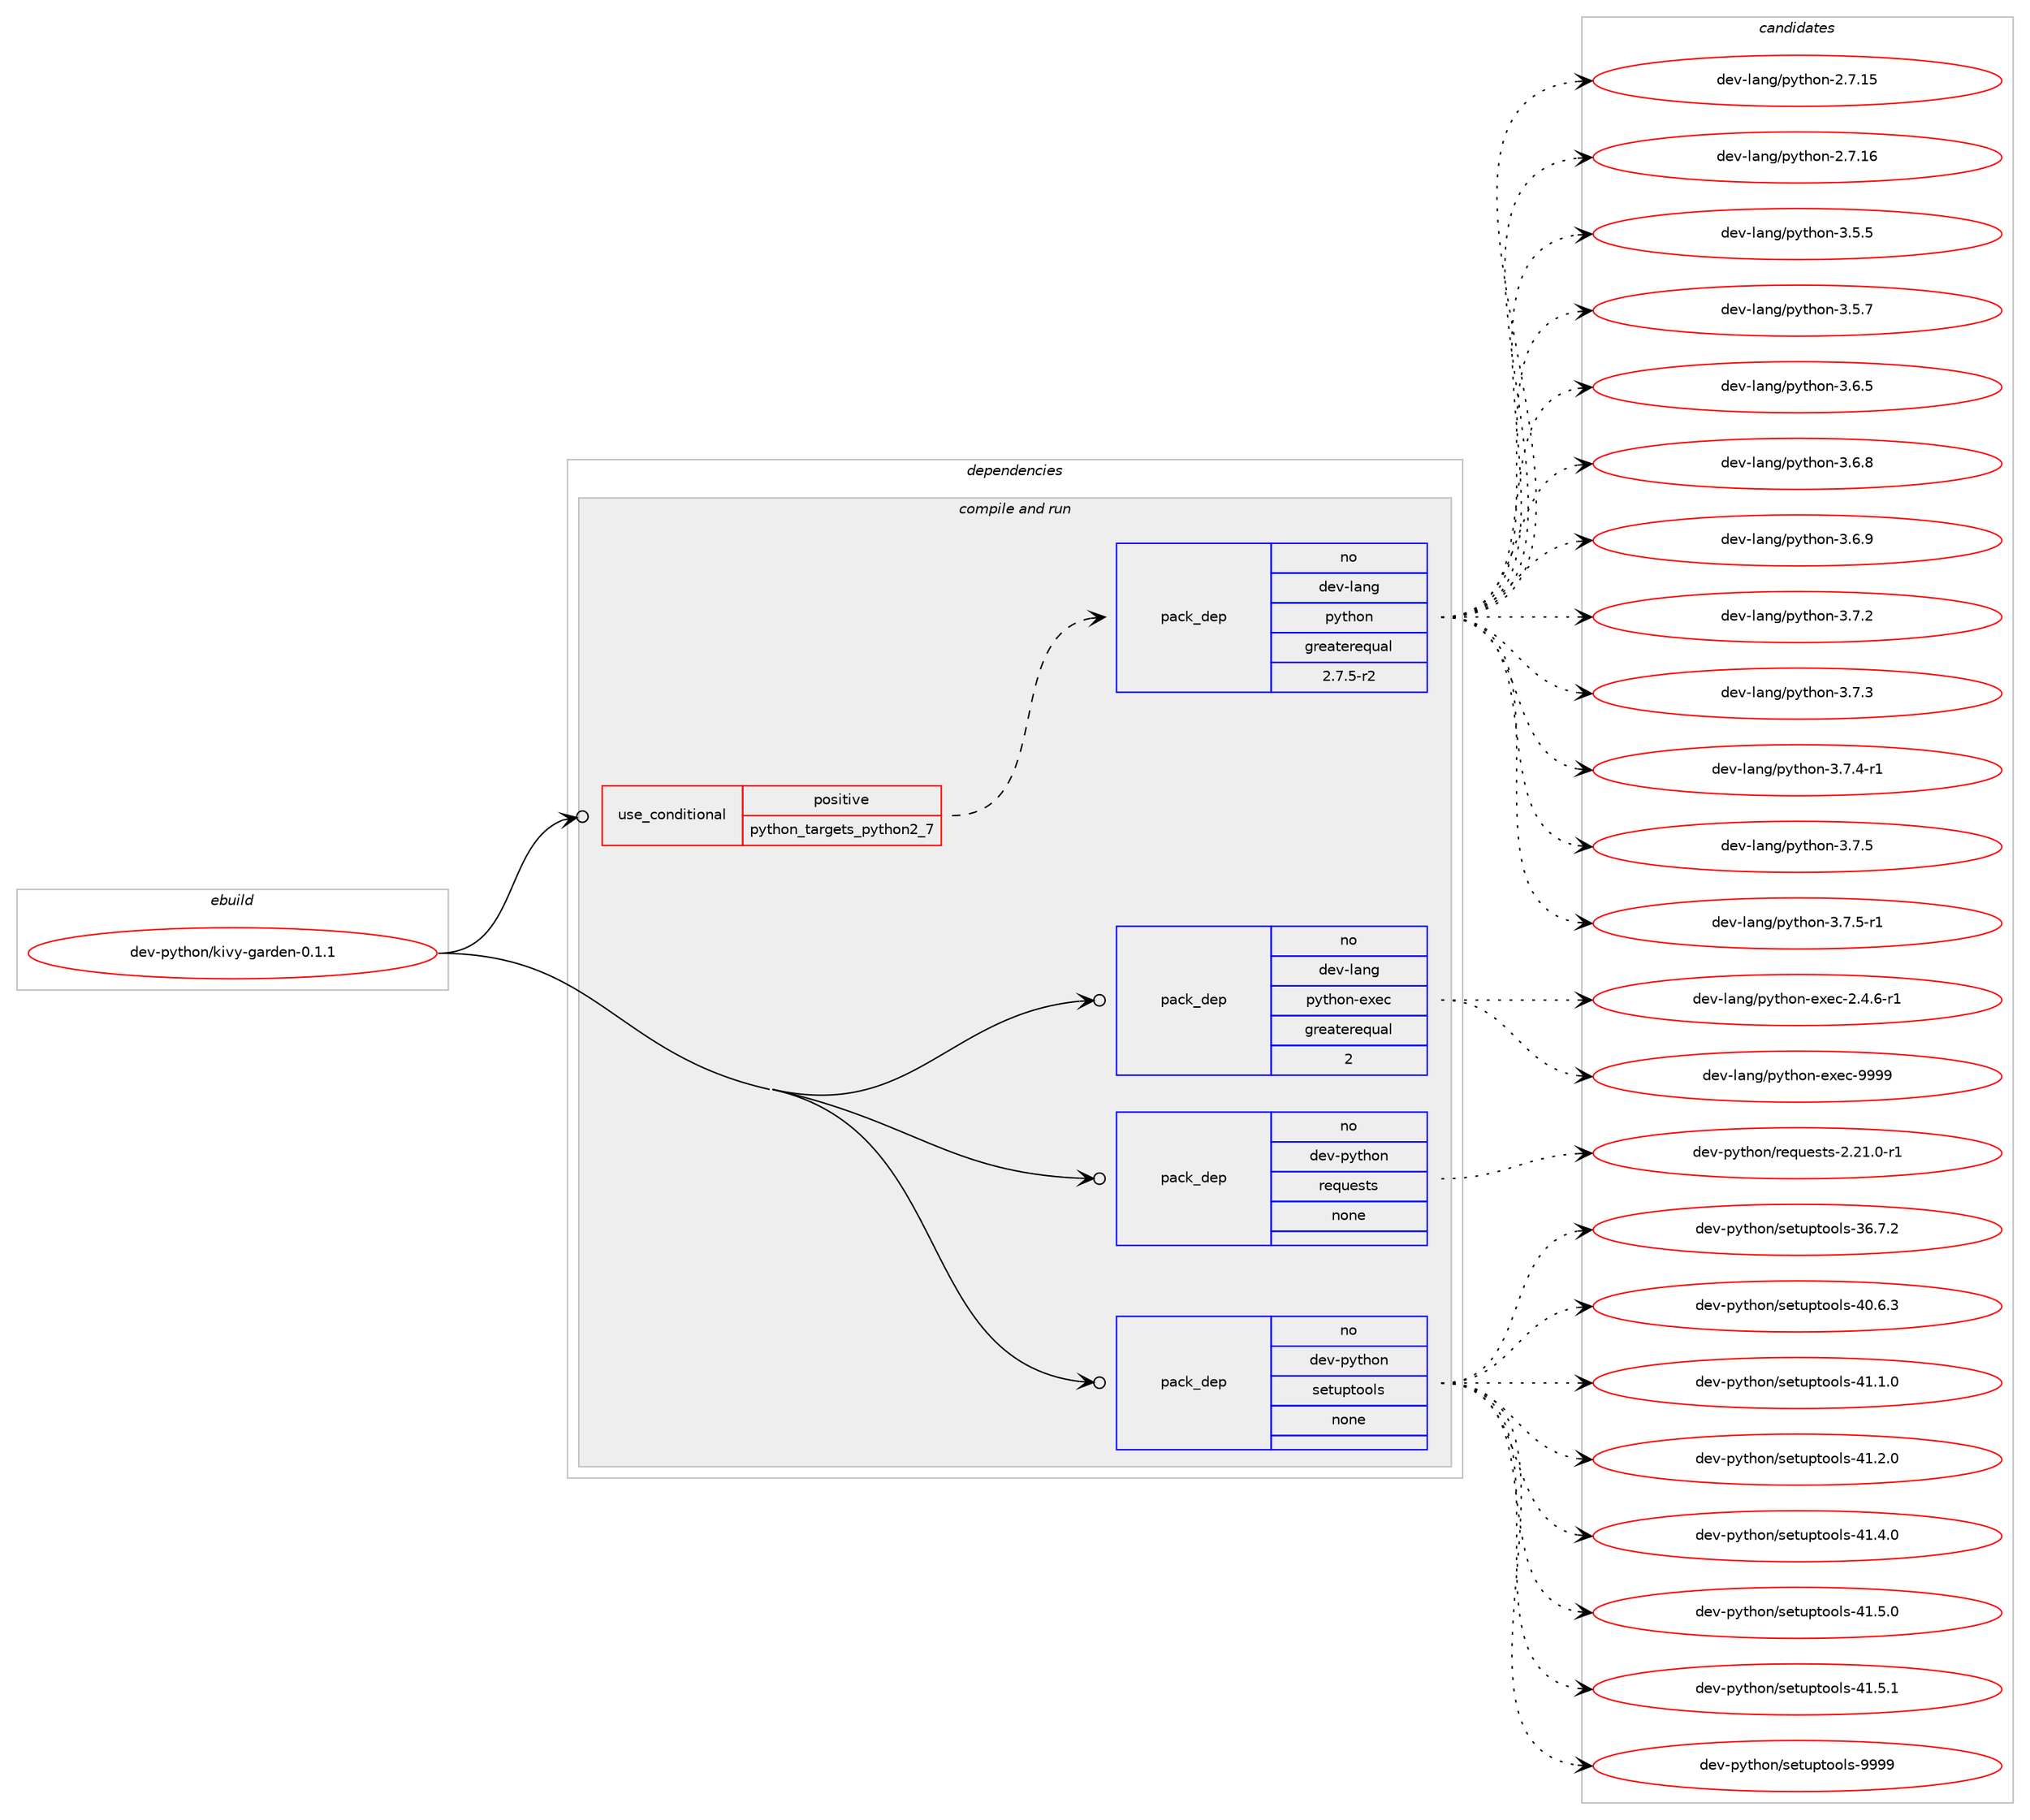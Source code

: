 digraph prolog {

# *************
# Graph options
# *************

newrank=true;
concentrate=true;
compound=true;
graph [rankdir=LR,fontname=Helvetica,fontsize=10,ranksep=1.5];#, ranksep=2.5, nodesep=0.2];
edge  [arrowhead=vee];
node  [fontname=Helvetica,fontsize=10];

# **********
# The ebuild
# **********

subgraph cluster_leftcol {
color=gray;
rank=same;
label=<<i>ebuild</i>>;
id [label="dev-python/kivy-garden-0.1.1", color=red, width=4, href="../dev-python/kivy-garden-0.1.1.svg"];
}

# ****************
# The dependencies
# ****************

subgraph cluster_midcol {
color=gray;
label=<<i>dependencies</i>>;
subgraph cluster_compile {
fillcolor="#eeeeee";
style=filled;
label=<<i>compile</i>>;
}
subgraph cluster_compileandrun {
fillcolor="#eeeeee";
style=filled;
label=<<i>compile and run</i>>;
subgraph cond141802 {
dependency612453 [label=<<TABLE BORDER="0" CELLBORDER="1" CELLSPACING="0" CELLPADDING="4"><TR><TD ROWSPAN="3" CELLPADDING="10">use_conditional</TD></TR><TR><TD>positive</TD></TR><TR><TD>python_targets_python2_7</TD></TR></TABLE>>, shape=none, color=red];
subgraph pack458847 {
dependency612454 [label=<<TABLE BORDER="0" CELLBORDER="1" CELLSPACING="0" CELLPADDING="4" WIDTH="220"><TR><TD ROWSPAN="6" CELLPADDING="30">pack_dep</TD></TR><TR><TD WIDTH="110">no</TD></TR><TR><TD>dev-lang</TD></TR><TR><TD>python</TD></TR><TR><TD>greaterequal</TD></TR><TR><TD>2.7.5-r2</TD></TR></TABLE>>, shape=none, color=blue];
}
dependency612453:e -> dependency612454:w [weight=20,style="dashed",arrowhead="vee"];
}
id:e -> dependency612453:w [weight=20,style="solid",arrowhead="odotvee"];
subgraph pack458848 {
dependency612455 [label=<<TABLE BORDER="0" CELLBORDER="1" CELLSPACING="0" CELLPADDING="4" WIDTH="220"><TR><TD ROWSPAN="6" CELLPADDING="30">pack_dep</TD></TR><TR><TD WIDTH="110">no</TD></TR><TR><TD>dev-lang</TD></TR><TR><TD>python-exec</TD></TR><TR><TD>greaterequal</TD></TR><TR><TD>2</TD></TR></TABLE>>, shape=none, color=blue];
}
id:e -> dependency612455:w [weight=20,style="solid",arrowhead="odotvee"];
subgraph pack458849 {
dependency612456 [label=<<TABLE BORDER="0" CELLBORDER="1" CELLSPACING="0" CELLPADDING="4" WIDTH="220"><TR><TD ROWSPAN="6" CELLPADDING="30">pack_dep</TD></TR><TR><TD WIDTH="110">no</TD></TR><TR><TD>dev-python</TD></TR><TR><TD>requests</TD></TR><TR><TD>none</TD></TR><TR><TD></TD></TR></TABLE>>, shape=none, color=blue];
}
id:e -> dependency612456:w [weight=20,style="solid",arrowhead="odotvee"];
subgraph pack458850 {
dependency612457 [label=<<TABLE BORDER="0" CELLBORDER="1" CELLSPACING="0" CELLPADDING="4" WIDTH="220"><TR><TD ROWSPAN="6" CELLPADDING="30">pack_dep</TD></TR><TR><TD WIDTH="110">no</TD></TR><TR><TD>dev-python</TD></TR><TR><TD>setuptools</TD></TR><TR><TD>none</TD></TR><TR><TD></TD></TR></TABLE>>, shape=none, color=blue];
}
id:e -> dependency612457:w [weight=20,style="solid",arrowhead="odotvee"];
}
subgraph cluster_run {
fillcolor="#eeeeee";
style=filled;
label=<<i>run</i>>;
}
}

# **************
# The candidates
# **************

subgraph cluster_choices {
rank=same;
color=gray;
label=<<i>candidates</i>>;

subgraph choice458847 {
color=black;
nodesep=1;
choice10010111845108971101034711212111610411111045504655464953 [label="dev-lang/python-2.7.15", color=red, width=4,href="../dev-lang/python-2.7.15.svg"];
choice10010111845108971101034711212111610411111045504655464954 [label="dev-lang/python-2.7.16", color=red, width=4,href="../dev-lang/python-2.7.16.svg"];
choice100101118451089711010347112121116104111110455146534653 [label="dev-lang/python-3.5.5", color=red, width=4,href="../dev-lang/python-3.5.5.svg"];
choice100101118451089711010347112121116104111110455146534655 [label="dev-lang/python-3.5.7", color=red, width=4,href="../dev-lang/python-3.5.7.svg"];
choice100101118451089711010347112121116104111110455146544653 [label="dev-lang/python-3.6.5", color=red, width=4,href="../dev-lang/python-3.6.5.svg"];
choice100101118451089711010347112121116104111110455146544656 [label="dev-lang/python-3.6.8", color=red, width=4,href="../dev-lang/python-3.6.8.svg"];
choice100101118451089711010347112121116104111110455146544657 [label="dev-lang/python-3.6.9", color=red, width=4,href="../dev-lang/python-3.6.9.svg"];
choice100101118451089711010347112121116104111110455146554650 [label="dev-lang/python-3.7.2", color=red, width=4,href="../dev-lang/python-3.7.2.svg"];
choice100101118451089711010347112121116104111110455146554651 [label="dev-lang/python-3.7.3", color=red, width=4,href="../dev-lang/python-3.7.3.svg"];
choice1001011184510897110103471121211161041111104551465546524511449 [label="dev-lang/python-3.7.4-r1", color=red, width=4,href="../dev-lang/python-3.7.4-r1.svg"];
choice100101118451089711010347112121116104111110455146554653 [label="dev-lang/python-3.7.5", color=red, width=4,href="../dev-lang/python-3.7.5.svg"];
choice1001011184510897110103471121211161041111104551465546534511449 [label="dev-lang/python-3.7.5-r1", color=red, width=4,href="../dev-lang/python-3.7.5-r1.svg"];
dependency612454:e -> choice10010111845108971101034711212111610411111045504655464953:w [style=dotted,weight="100"];
dependency612454:e -> choice10010111845108971101034711212111610411111045504655464954:w [style=dotted,weight="100"];
dependency612454:e -> choice100101118451089711010347112121116104111110455146534653:w [style=dotted,weight="100"];
dependency612454:e -> choice100101118451089711010347112121116104111110455146534655:w [style=dotted,weight="100"];
dependency612454:e -> choice100101118451089711010347112121116104111110455146544653:w [style=dotted,weight="100"];
dependency612454:e -> choice100101118451089711010347112121116104111110455146544656:w [style=dotted,weight="100"];
dependency612454:e -> choice100101118451089711010347112121116104111110455146544657:w [style=dotted,weight="100"];
dependency612454:e -> choice100101118451089711010347112121116104111110455146554650:w [style=dotted,weight="100"];
dependency612454:e -> choice100101118451089711010347112121116104111110455146554651:w [style=dotted,weight="100"];
dependency612454:e -> choice1001011184510897110103471121211161041111104551465546524511449:w [style=dotted,weight="100"];
dependency612454:e -> choice100101118451089711010347112121116104111110455146554653:w [style=dotted,weight="100"];
dependency612454:e -> choice1001011184510897110103471121211161041111104551465546534511449:w [style=dotted,weight="100"];
}
subgraph choice458848 {
color=black;
nodesep=1;
choice10010111845108971101034711212111610411111045101120101994550465246544511449 [label="dev-lang/python-exec-2.4.6-r1", color=red, width=4,href="../dev-lang/python-exec-2.4.6-r1.svg"];
choice10010111845108971101034711212111610411111045101120101994557575757 [label="dev-lang/python-exec-9999", color=red, width=4,href="../dev-lang/python-exec-9999.svg"];
dependency612455:e -> choice10010111845108971101034711212111610411111045101120101994550465246544511449:w [style=dotted,weight="100"];
dependency612455:e -> choice10010111845108971101034711212111610411111045101120101994557575757:w [style=dotted,weight="100"];
}
subgraph choice458849 {
color=black;
nodesep=1;
choice1001011184511212111610411111047114101113117101115116115455046504946484511449 [label="dev-python/requests-2.21.0-r1", color=red, width=4,href="../dev-python/requests-2.21.0-r1.svg"];
dependency612456:e -> choice1001011184511212111610411111047114101113117101115116115455046504946484511449:w [style=dotted,weight="100"];
}
subgraph choice458850 {
color=black;
nodesep=1;
choice100101118451121211161041111104711510111611711211611111110811545515446554650 [label="dev-python/setuptools-36.7.2", color=red, width=4,href="../dev-python/setuptools-36.7.2.svg"];
choice100101118451121211161041111104711510111611711211611111110811545524846544651 [label="dev-python/setuptools-40.6.3", color=red, width=4,href="../dev-python/setuptools-40.6.3.svg"];
choice100101118451121211161041111104711510111611711211611111110811545524946494648 [label="dev-python/setuptools-41.1.0", color=red, width=4,href="../dev-python/setuptools-41.1.0.svg"];
choice100101118451121211161041111104711510111611711211611111110811545524946504648 [label="dev-python/setuptools-41.2.0", color=red, width=4,href="../dev-python/setuptools-41.2.0.svg"];
choice100101118451121211161041111104711510111611711211611111110811545524946524648 [label="dev-python/setuptools-41.4.0", color=red, width=4,href="../dev-python/setuptools-41.4.0.svg"];
choice100101118451121211161041111104711510111611711211611111110811545524946534648 [label="dev-python/setuptools-41.5.0", color=red, width=4,href="../dev-python/setuptools-41.5.0.svg"];
choice100101118451121211161041111104711510111611711211611111110811545524946534649 [label="dev-python/setuptools-41.5.1", color=red, width=4,href="../dev-python/setuptools-41.5.1.svg"];
choice10010111845112121116104111110471151011161171121161111111081154557575757 [label="dev-python/setuptools-9999", color=red, width=4,href="../dev-python/setuptools-9999.svg"];
dependency612457:e -> choice100101118451121211161041111104711510111611711211611111110811545515446554650:w [style=dotted,weight="100"];
dependency612457:e -> choice100101118451121211161041111104711510111611711211611111110811545524846544651:w [style=dotted,weight="100"];
dependency612457:e -> choice100101118451121211161041111104711510111611711211611111110811545524946494648:w [style=dotted,weight="100"];
dependency612457:e -> choice100101118451121211161041111104711510111611711211611111110811545524946504648:w [style=dotted,weight="100"];
dependency612457:e -> choice100101118451121211161041111104711510111611711211611111110811545524946524648:w [style=dotted,weight="100"];
dependency612457:e -> choice100101118451121211161041111104711510111611711211611111110811545524946534648:w [style=dotted,weight="100"];
dependency612457:e -> choice100101118451121211161041111104711510111611711211611111110811545524946534649:w [style=dotted,weight="100"];
dependency612457:e -> choice10010111845112121116104111110471151011161171121161111111081154557575757:w [style=dotted,weight="100"];
}
}

}
